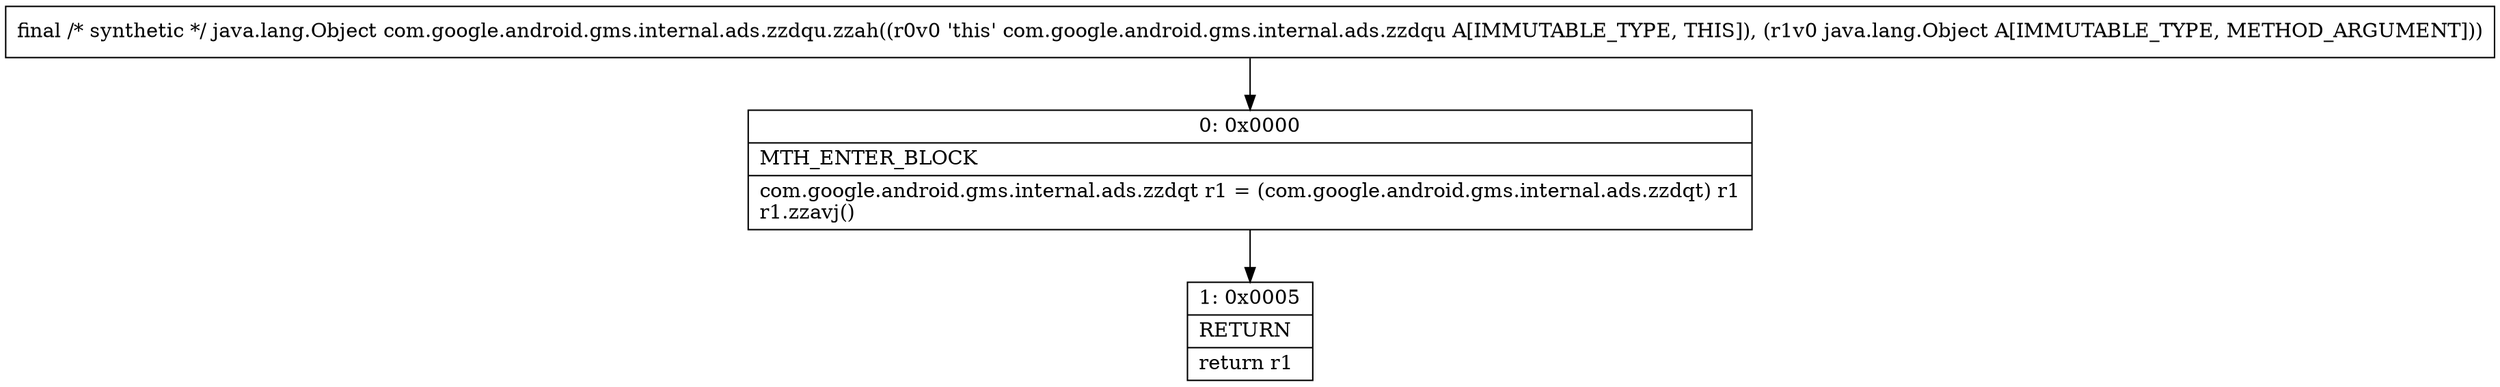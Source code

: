 digraph "CFG forcom.google.android.gms.internal.ads.zzdqu.zzah(Ljava\/lang\/Object;)Ljava\/lang\/Object;" {
Node_0 [shape=record,label="{0\:\ 0x0000|MTH_ENTER_BLOCK\l|com.google.android.gms.internal.ads.zzdqt r1 = (com.google.android.gms.internal.ads.zzdqt) r1\lr1.zzavj()\l}"];
Node_1 [shape=record,label="{1\:\ 0x0005|RETURN\l|return r1\l}"];
MethodNode[shape=record,label="{final \/* synthetic *\/ java.lang.Object com.google.android.gms.internal.ads.zzdqu.zzah((r0v0 'this' com.google.android.gms.internal.ads.zzdqu A[IMMUTABLE_TYPE, THIS]), (r1v0 java.lang.Object A[IMMUTABLE_TYPE, METHOD_ARGUMENT])) }"];
MethodNode -> Node_0;
Node_0 -> Node_1;
}

